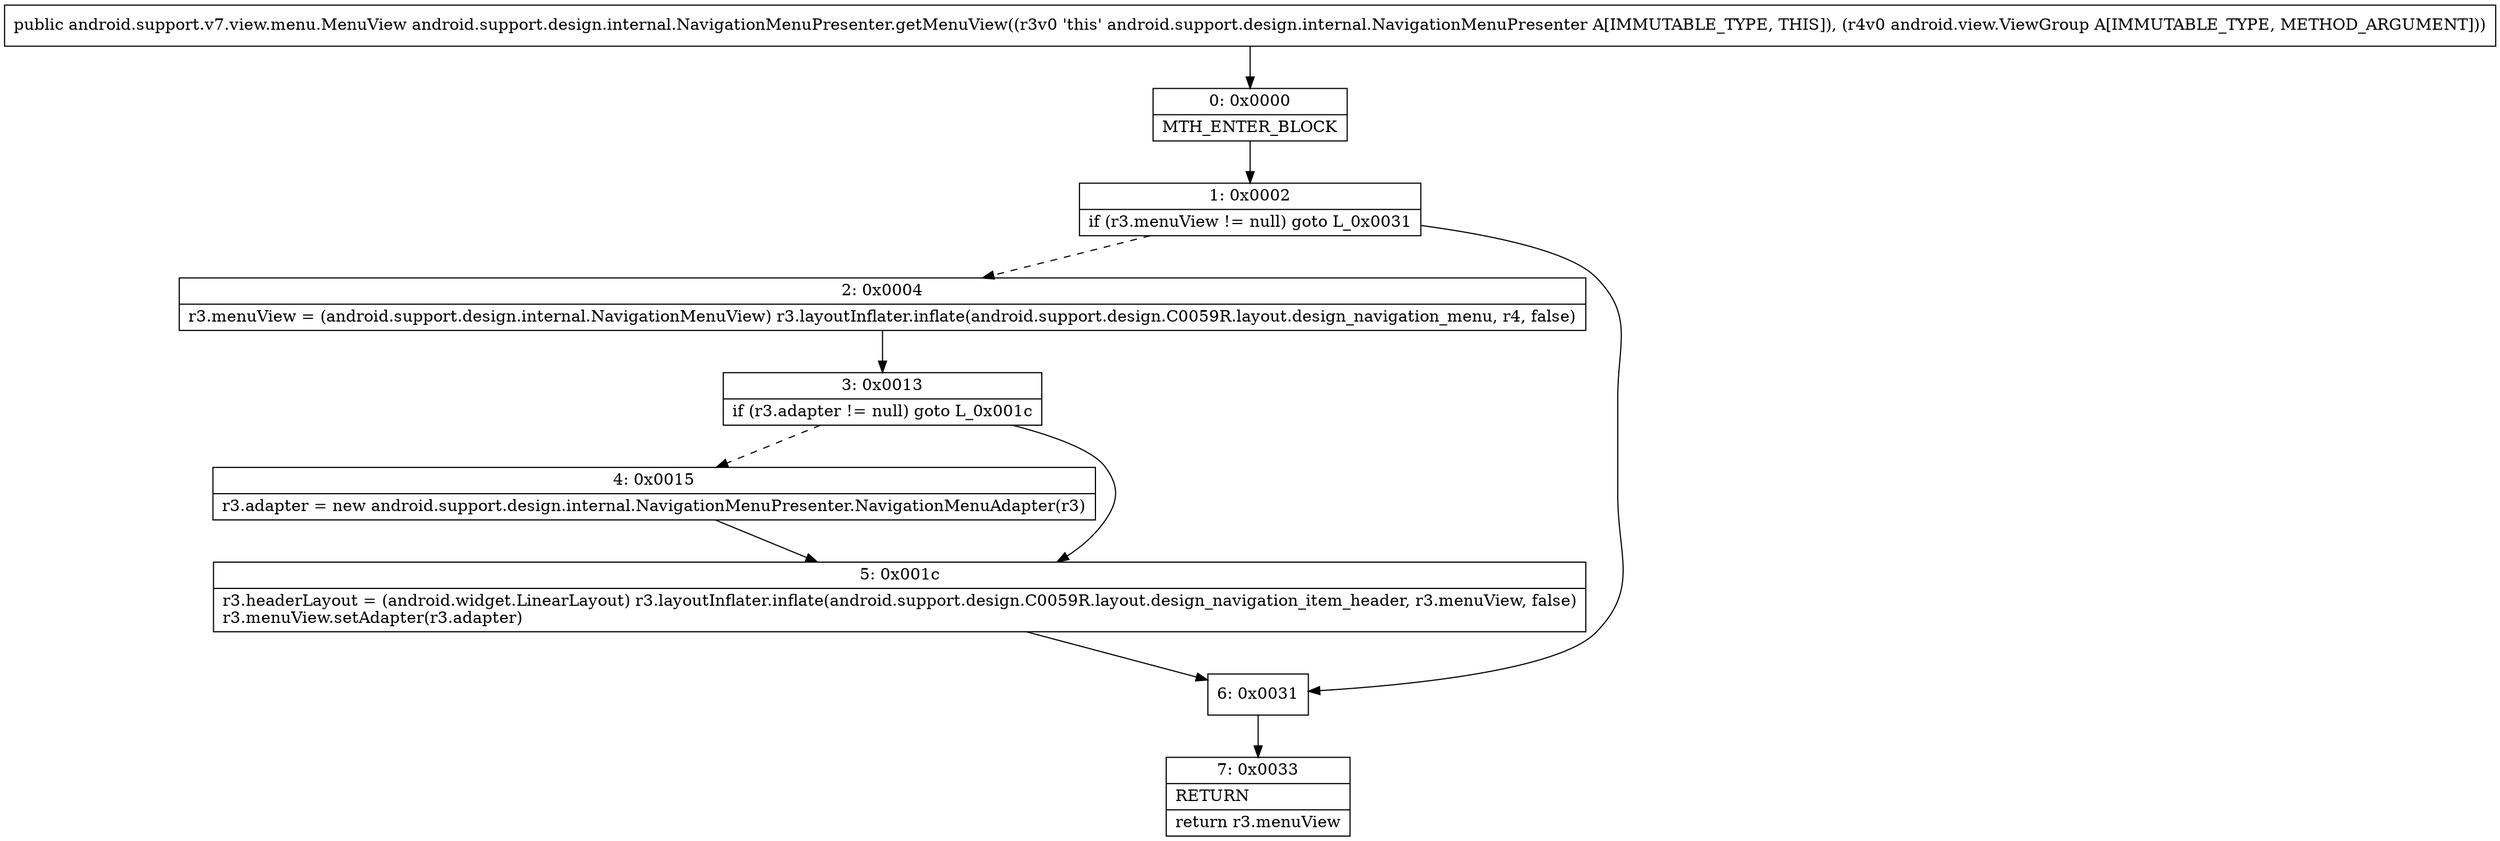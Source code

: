 digraph "CFG forandroid.support.design.internal.NavigationMenuPresenter.getMenuView(Landroid\/view\/ViewGroup;)Landroid\/support\/v7\/view\/menu\/MenuView;" {
Node_0 [shape=record,label="{0\:\ 0x0000|MTH_ENTER_BLOCK\l}"];
Node_1 [shape=record,label="{1\:\ 0x0002|if (r3.menuView != null) goto L_0x0031\l}"];
Node_2 [shape=record,label="{2\:\ 0x0004|r3.menuView = (android.support.design.internal.NavigationMenuView) r3.layoutInflater.inflate(android.support.design.C0059R.layout.design_navigation_menu, r4, false)\l}"];
Node_3 [shape=record,label="{3\:\ 0x0013|if (r3.adapter != null) goto L_0x001c\l}"];
Node_4 [shape=record,label="{4\:\ 0x0015|r3.adapter = new android.support.design.internal.NavigationMenuPresenter.NavigationMenuAdapter(r3)\l}"];
Node_5 [shape=record,label="{5\:\ 0x001c|r3.headerLayout = (android.widget.LinearLayout) r3.layoutInflater.inflate(android.support.design.C0059R.layout.design_navigation_item_header, r3.menuView, false)\lr3.menuView.setAdapter(r3.adapter)\l}"];
Node_6 [shape=record,label="{6\:\ 0x0031}"];
Node_7 [shape=record,label="{7\:\ 0x0033|RETURN\l|return r3.menuView\l}"];
MethodNode[shape=record,label="{public android.support.v7.view.menu.MenuView android.support.design.internal.NavigationMenuPresenter.getMenuView((r3v0 'this' android.support.design.internal.NavigationMenuPresenter A[IMMUTABLE_TYPE, THIS]), (r4v0 android.view.ViewGroup A[IMMUTABLE_TYPE, METHOD_ARGUMENT])) }"];
MethodNode -> Node_0;
Node_0 -> Node_1;
Node_1 -> Node_2[style=dashed];
Node_1 -> Node_6;
Node_2 -> Node_3;
Node_3 -> Node_4[style=dashed];
Node_3 -> Node_5;
Node_4 -> Node_5;
Node_5 -> Node_6;
Node_6 -> Node_7;
}

